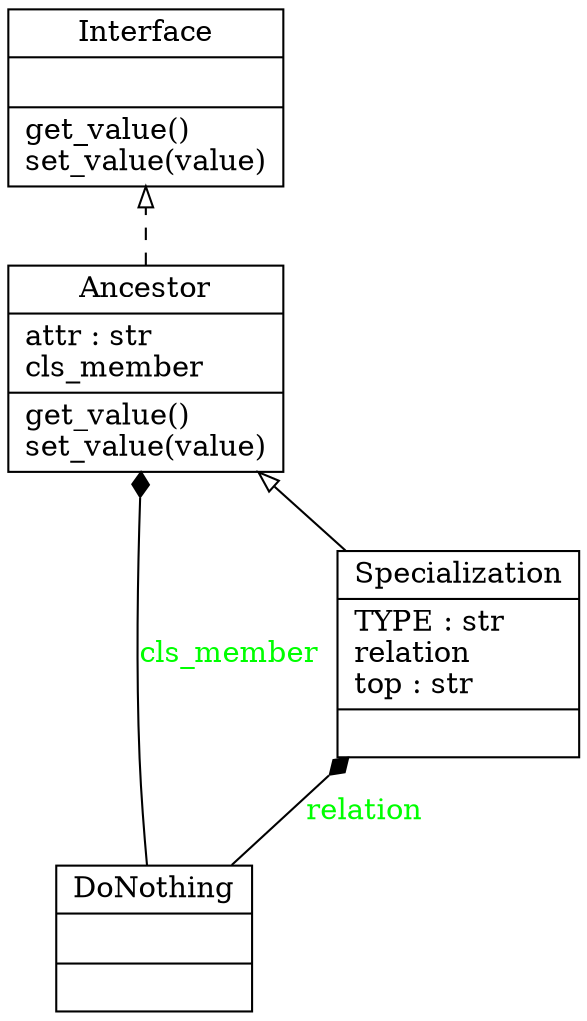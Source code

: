 digraph "classes_No_Name" {
charset="utf-8"
rankdir=BT
"0" [color="black", fontcolor="black", label="{Ancestor|attr : str\lcls_member\l|get_value()\lset_value(value)\l}", shape="record", style="solid"];
"1" [color="black", fontcolor="black", label="{DoNothing|\l|}", shape="record", style="solid"];
"2" [color="black", fontcolor="black", label="{Interface|\l|get_value()\lset_value(value)\l}", shape="record", style="solid"];
"3" [color="black", fontcolor="black", label="{Specialization|TYPE : str\lrelation\ltop : str\l|}", shape="record", style="solid"];
"3" -> "0" [arrowhead="empty", arrowtail="none"];
"0" -> "2" [arrowhead="empty", arrowtail="node", style="dashed"];
"1" -> "0" [arrowhead="diamond", arrowtail="none", fontcolor="green", label="cls_member", style="solid"];
"1" -> "3" [arrowhead="diamond", arrowtail="none", fontcolor="green", label="relation", style="solid"];
}
